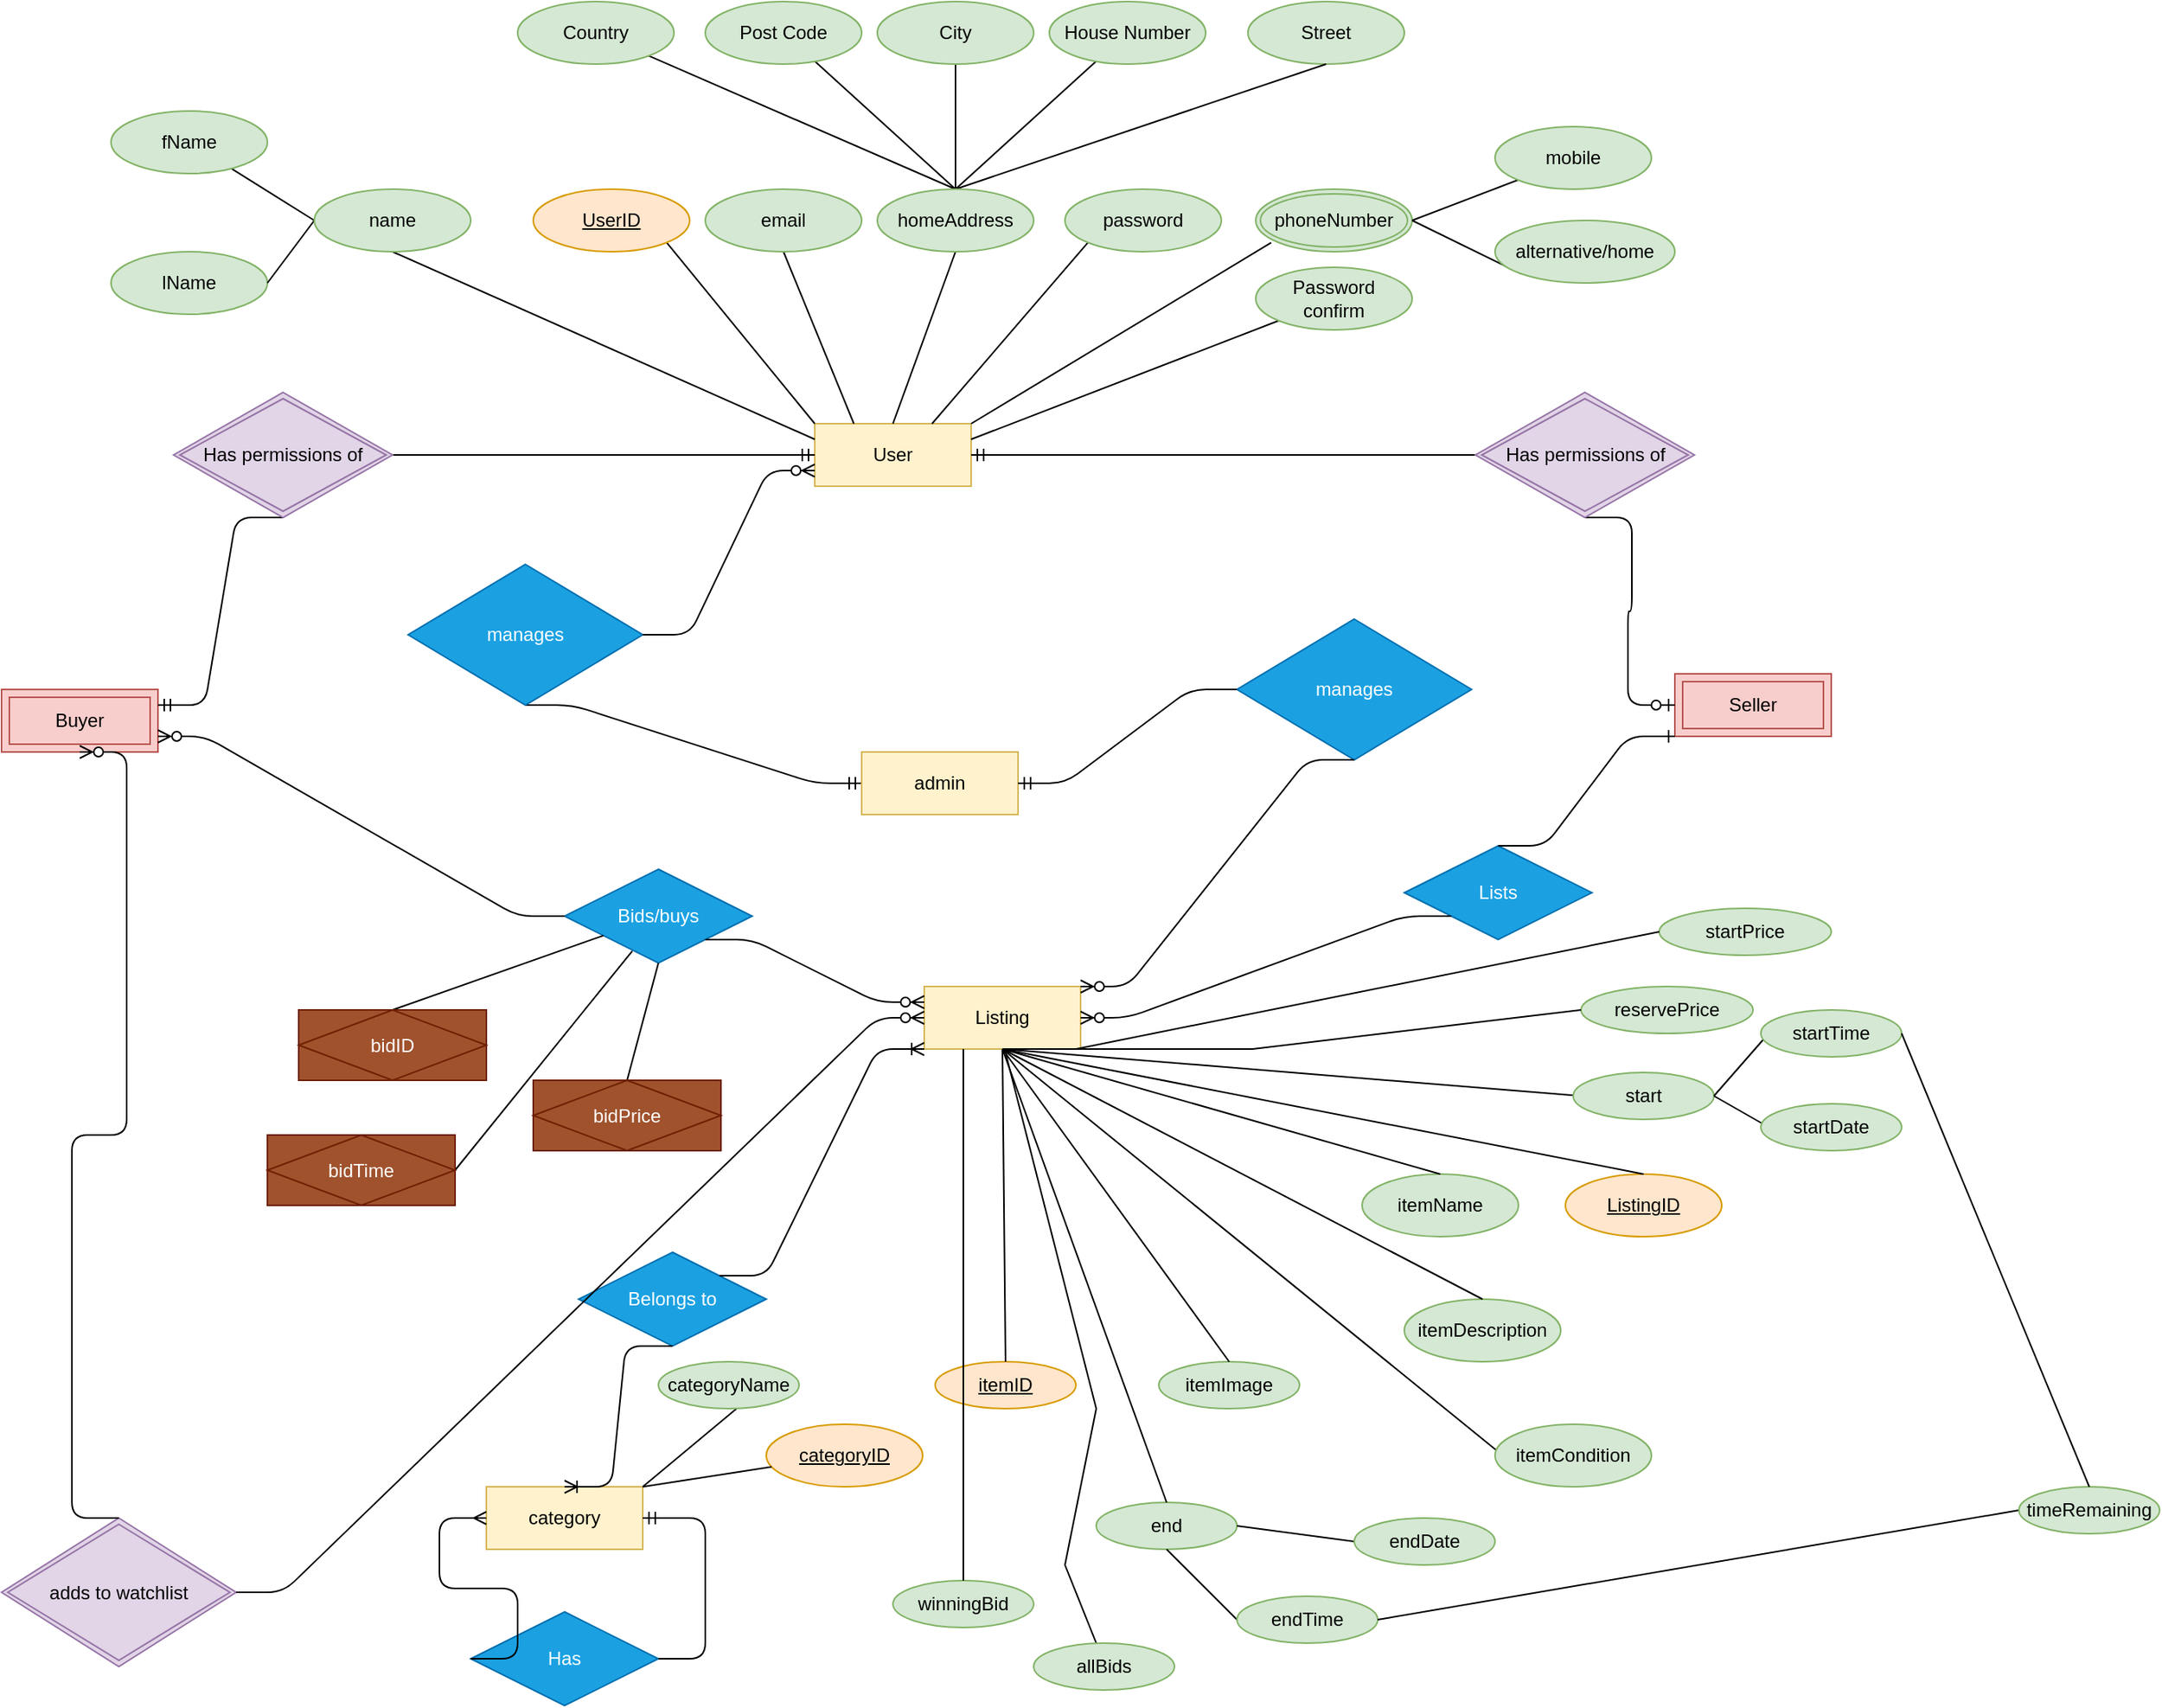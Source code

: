 <mxfile version="13.8.2" type="github">
  <diagram id="PBJe3xCFQkrLJ3TgRgL_" name="Page-1">
    <mxGraphModel dx="1965" dy="1298" grid="1" gridSize="10" guides="1" tooltips="1" connect="1" arrows="1" fold="1" page="1" pageScale="1" pageWidth="1654" pageHeight="1169" math="0" shadow="0">
      <root>
        <mxCell id="0" />
        <mxCell id="1" parent="0" />
        <mxCell id="jdo_Bs8H3Nefda1nTduL-1" value="User" style="whiteSpace=wrap;html=1;align=center;fillColor=#fff2cc;strokeColor=#d6b656;" parent="1" vertex="1">
          <mxGeometry x="750" y="300" width="100" height="40" as="geometry" />
        </mxCell>
        <mxCell id="jdo_Bs8H3Nefda1nTduL-9" value="Seller" style="shape=ext;margin=3;double=1;whiteSpace=wrap;html=1;align=center;fillColor=#f8cecc;strokeColor=#b85450;" parent="1" vertex="1">
          <mxGeometry x="1300" y="460" width="100" height="40" as="geometry" />
        </mxCell>
        <mxCell id="jdo_Bs8H3Nefda1nTduL-10" value="Buyer" style="shape=ext;margin=3;double=1;whiteSpace=wrap;html=1;align=center;fillColor=#f8cecc;strokeColor=#b85450;" parent="1" vertex="1">
          <mxGeometry x="230" y="470" width="100" height="40" as="geometry" />
        </mxCell>
        <mxCell id="jdo_Bs8H3Nefda1nTduL-14" value="" style="edgeStyle=entityRelationEdgeStyle;fontSize=12;html=1;endArrow=ERzeroToOne;endFill=1;rounded=1;entryX=0;entryY=0.5;entryDx=0;entryDy=0;exitX=0.5;exitY=1;exitDx=0;exitDy=0;" parent="1" source="qOZZK4FTICYuEuJ1GcEk-2" target="jdo_Bs8H3Nefda1nTduL-9" edge="1">
          <mxGeometry width="100" height="100" relative="1" as="geometry">
            <mxPoint x="1243" y="480" as="sourcePoint" />
            <mxPoint x="970" y="500" as="targetPoint" />
          </mxGeometry>
        </mxCell>
        <mxCell id="jdo_Bs8H3Nefda1nTduL-17" value="" style="edgeStyle=entityRelationEdgeStyle;fontSize=12;html=1;endArrow=ERmandOne;entryX=0;entryY=0.5;entryDx=0;entryDy=0;exitX=1;exitY=0.5;exitDx=0;exitDy=0;" parent="1" target="jdo_Bs8H3Nefda1nTduL-1" edge="1">
          <mxGeometry width="100" height="100" relative="1" as="geometry">
            <mxPoint x="480" y="320" as="sourcePoint" />
            <mxPoint x="630" y="200" as="targetPoint" />
          </mxGeometry>
        </mxCell>
        <mxCell id="jdo_Bs8H3Nefda1nTduL-18" value="" style="edgeStyle=entityRelationEdgeStyle;fontSize=12;html=1;endArrow=ERmandOne;entryX=1;entryY=0.25;entryDx=0;entryDy=0;exitX=0.5;exitY=1;exitDx=0;exitDy=0;" parent="1" source="qOZZK4FTICYuEuJ1GcEk-1" target="jdo_Bs8H3Nefda1nTduL-10" edge="1">
          <mxGeometry width="100" height="100" relative="1" as="geometry">
            <mxPoint x="405" y="365" as="sourcePoint" />
            <mxPoint x="380" y="350" as="targetPoint" />
          </mxGeometry>
        </mxCell>
        <mxCell id="jdo_Bs8H3Nefda1nTduL-20" value="Lists" style="shape=rhombus;perimeter=rhombusPerimeter;whiteSpace=wrap;html=1;align=center;fillColor=#1ba1e2;strokeColor=#006EAF;fontColor=#ffffff;" parent="1" vertex="1">
          <mxGeometry x="1127" y="570" width="120" height="60" as="geometry" />
        </mxCell>
        <mxCell id="jdo_Bs8H3Nefda1nTduL-21" value="Listing" style="whiteSpace=wrap;html=1;align=center;fillColor=#fff2cc;strokeColor=#d6b656;" parent="1" vertex="1">
          <mxGeometry x="820" y="660" width="100" height="40" as="geometry" />
        </mxCell>
        <mxCell id="jdo_Bs8H3Nefda1nTduL-22" value="" style="edgeStyle=entityRelationEdgeStyle;fontSize=12;html=1;endArrow=ERzeroToMany;endFill=1;entryX=1;entryY=0.5;entryDx=0;entryDy=0;exitX=0;exitY=1;exitDx=0;exitDy=0;" parent="1" source="jdo_Bs8H3Nefda1nTduL-20" target="jdo_Bs8H3Nefda1nTduL-21" edge="1">
          <mxGeometry width="100" height="100" relative="1" as="geometry">
            <mxPoint x="1190" y="620" as="sourcePoint" />
            <mxPoint x="1330" y="650" as="targetPoint" />
          </mxGeometry>
        </mxCell>
        <mxCell id="jdo_Bs8H3Nefda1nTduL-25" value="" style="edgeStyle=entityRelationEdgeStyle;fontSize=12;html=1;endArrow=ERmandOne;entryX=1;entryY=0.5;entryDx=0;entryDy=0;exitX=0;exitY=0.5;exitDx=0;exitDy=0;" parent="1" source="qOZZK4FTICYuEuJ1GcEk-2" target="jdo_Bs8H3Nefda1nTduL-1" edge="1">
          <mxGeometry width="100" height="100" relative="1" as="geometry">
            <mxPoint x="1187.5" y="312.5" as="sourcePoint" />
            <mxPoint x="1030" y="120" as="targetPoint" />
          </mxGeometry>
        </mxCell>
        <mxCell id="jdo_Bs8H3Nefda1nTduL-26" value="ListingID" style="ellipse;whiteSpace=wrap;html=1;align=center;fontStyle=4;fillColor=#ffe6cc;strokeColor=#d79b00;" parent="1" vertex="1">
          <mxGeometry x="1230" y="780" width="100" height="40" as="geometry" />
        </mxCell>
        <mxCell id="jdo_Bs8H3Nefda1nTduL-27" value="" style="endArrow=none;html=1;rounded=0;entryX=0.5;entryY=0;entryDx=0;entryDy=0;exitX=0.5;exitY=1;exitDx=0;exitDy=0;" parent="1" source="jdo_Bs8H3Nefda1nTduL-21" target="jdo_Bs8H3Nefda1nTduL-26" edge="1">
          <mxGeometry relative="1" as="geometry">
            <mxPoint x="1270" y="460" as="sourcePoint" />
            <mxPoint x="1430" y="460" as="targetPoint" />
          </mxGeometry>
        </mxCell>
        <mxCell id="jdo_Bs8H3Nefda1nTduL-28" value="" style="edgeStyle=entityRelationEdgeStyle;fontSize=12;html=1;endArrow=ERone;endFill=1;entryX=0;entryY=1;entryDx=0;entryDy=0;exitX=0.5;exitY=0;exitDx=0;exitDy=0;" parent="1" source="jdo_Bs8H3Nefda1nTduL-20" target="jdo_Bs8H3Nefda1nTduL-9" edge="1">
          <mxGeometry width="100" height="100" relative="1" as="geometry">
            <mxPoint x="980" y="760" as="sourcePoint" />
            <mxPoint x="1080" y="660" as="targetPoint" />
          </mxGeometry>
        </mxCell>
        <mxCell id="jdo_Bs8H3Nefda1nTduL-29" value="itemName" style="ellipse;whiteSpace=wrap;html=1;align=center;fillColor=#d5e8d4;strokeColor=#82b366;" parent="1" vertex="1">
          <mxGeometry x="1100" y="780" width="100" height="40" as="geometry" />
        </mxCell>
        <mxCell id="jdo_Bs8H3Nefda1nTduL-30" value="" style="endArrow=none;html=1;rounded=0;entryX=0.5;entryY=1;entryDx=0;entryDy=0;exitX=0.5;exitY=0;exitDx=0;exitDy=0;" parent="1" source="jdo_Bs8H3Nefda1nTduL-29" target="jdo_Bs8H3Nefda1nTduL-21" edge="1">
          <mxGeometry relative="1" as="geometry">
            <mxPoint x="850" y="770" as="sourcePoint" />
            <mxPoint x="1010" y="770" as="targetPoint" />
          </mxGeometry>
        </mxCell>
        <mxCell id="jdo_Bs8H3Nefda1nTduL-31" value="itemDescription" style="ellipse;whiteSpace=wrap;html=1;align=center;fillColor=#d5e8d4;strokeColor=#82b366;" parent="1" vertex="1">
          <mxGeometry x="1127" y="860" width="100" height="40" as="geometry" />
        </mxCell>
        <mxCell id="jdo_Bs8H3Nefda1nTduL-34" value="" style="endArrow=none;html=1;rounded=0;entryX=0.5;entryY=1;entryDx=0;entryDy=0;exitX=0.5;exitY=0;exitDx=0;exitDy=0;" parent="1" source="jdo_Bs8H3Nefda1nTduL-31" target="jdo_Bs8H3Nefda1nTduL-21" edge="1">
          <mxGeometry relative="1" as="geometry">
            <mxPoint x="1040" y="810" as="sourcePoint" />
            <mxPoint x="1030" y="750" as="targetPoint" />
          </mxGeometry>
        </mxCell>
        <mxCell id="jdo_Bs8H3Nefda1nTduL-35" value="Bids/buys" style="shape=rhombus;perimeter=rhombusPerimeter;whiteSpace=wrap;html=1;align=center;fillColor=#1ba1e2;strokeColor=#006EAF;fontColor=#ffffff;" parent="1" vertex="1">
          <mxGeometry x="590" y="585" width="120" height="60" as="geometry" />
        </mxCell>
        <mxCell id="jdo_Bs8H3Nefda1nTduL-37" value="" style="edgeStyle=entityRelationEdgeStyle;fontSize=12;html=1;endArrow=ERzeroToMany;endFill=1;entryX=0;entryY=0.25;entryDx=0;entryDy=0;exitX=1;exitY=1;exitDx=0;exitDy=0;" parent="1" source="jdo_Bs8H3Nefda1nTduL-35" target="jdo_Bs8H3Nefda1nTduL-21" edge="1">
          <mxGeometry width="100" height="100" relative="1" as="geometry">
            <mxPoint x="680" y="810" as="sourcePoint" />
            <mxPoint x="780" y="710" as="targetPoint" />
          </mxGeometry>
        </mxCell>
        <mxCell id="jdo_Bs8H3Nefda1nTduL-38" value="" style="edgeStyle=entityRelationEdgeStyle;fontSize=12;html=1;endArrow=ERzeroToMany;endFill=1;exitX=0;exitY=0.5;exitDx=0;exitDy=0;entryX=1;entryY=0.75;entryDx=0;entryDy=0;" parent="1" source="jdo_Bs8H3Nefda1nTduL-35" target="jdo_Bs8H3Nefda1nTduL-10" edge="1">
          <mxGeometry width="100" height="100" relative="1" as="geometry">
            <mxPoint x="690" y="640" as="sourcePoint" />
            <mxPoint x="510" y="510" as="targetPoint" />
          </mxGeometry>
        </mxCell>
        <mxCell id="jdo_Bs8H3Nefda1nTduL-40" value="" style="endArrow=none;html=1;rounded=0;entryX=0.5;entryY=0;entryDx=0;entryDy=0;exitX=0.5;exitY=1;exitDx=0;exitDy=0;" parent="1" source="jdo_Bs8H3Nefda1nTduL-35" target="mfhCSQvNzGBigoYCUfAT-106" edge="1">
          <mxGeometry relative="1" as="geometry">
            <mxPoint x="670" y="600" as="sourcePoint" />
            <mxPoint x="630.0" y="720" as="targetPoint" />
          </mxGeometry>
        </mxCell>
        <mxCell id="jdo_Bs8H3Nefda1nTduL-42" value="" style="endArrow=none;html=1;rounded=0;exitX=0.5;exitY=0;exitDx=0;exitDy=0;" parent="1" source="mfhCSQvNzGBigoYCUfAT-104" target="jdo_Bs8H3Nefda1nTduL-35" edge="1">
          <mxGeometry relative="1" as="geometry">
            <mxPoint x="490.0" y="675" as="sourcePoint" />
            <mxPoint x="910" y="610" as="targetPoint" />
          </mxGeometry>
        </mxCell>
        <mxCell id="jdo_Bs8H3Nefda1nTduL-43" value="end" style="ellipse;whiteSpace=wrap;html=1;align=center;fillColor=#d5e8d4;strokeColor=#82b366;" parent="1" vertex="1">
          <mxGeometry x="930" y="990" width="90" height="30" as="geometry" />
        </mxCell>
        <mxCell id="jdo_Bs8H3Nefda1nTduL-44" value="" style="endArrow=none;html=1;rounded=0;entryX=0.5;entryY=1;entryDx=0;entryDy=0;exitX=0.5;exitY=0;exitDx=0;exitDy=0;" parent="1" source="jdo_Bs8H3Nefda1nTduL-43" target="jdo_Bs8H3Nefda1nTduL-21" edge="1">
          <mxGeometry relative="1" as="geometry">
            <mxPoint x="955.355" y="815.858" as="sourcePoint" />
            <mxPoint x="880" y="710" as="targetPoint" />
          </mxGeometry>
        </mxCell>
        <mxCell id="jdo_Bs8H3Nefda1nTduL-45" value="Belongs to" style="shape=rhombus;perimeter=rhombusPerimeter;whiteSpace=wrap;html=1;align=center;fillColor=#1ba1e2;strokeColor=#006EAF;fontColor=#ffffff;" parent="1" vertex="1">
          <mxGeometry x="599" y="830" width="120" height="60" as="geometry" />
        </mxCell>
        <mxCell id="jdo_Bs8H3Nefda1nTduL-46" value="category" style="whiteSpace=wrap;html=1;align=center;fillColor=#fff2cc;strokeColor=#d6b656;" parent="1" vertex="1">
          <mxGeometry x="540" y="980" width="100" height="40" as="geometry" />
        </mxCell>
        <mxCell id="jdo_Bs8H3Nefda1nTduL-50" value="" style="edgeStyle=entityRelationEdgeStyle;fontSize=12;html=1;endArrow=ERoneToMany;exitX=0.5;exitY=1;exitDx=0;exitDy=0;entryX=0.5;entryY=0;entryDx=0;entryDy=0;" parent="1" source="jdo_Bs8H3Nefda1nTduL-45" target="jdo_Bs8H3Nefda1nTduL-46" edge="1">
          <mxGeometry width="100" height="100" relative="1" as="geometry">
            <mxPoint x="767" y="870" as="sourcePoint" />
            <mxPoint x="940" y="690" as="targetPoint" />
          </mxGeometry>
        </mxCell>
        <mxCell id="mfhCSQvNzGBigoYCUfAT-18" style="edgeStyle=none;rounded=0;orthogonalLoop=1;jettySize=auto;html=1;exitX=1;exitY=1;exitDx=0;exitDy=0;entryX=0;entryY=0;entryDx=0;entryDy=0;endArrow=none;endFill=0;" parent="1" source="mfhCSQvNzGBigoYCUfAT-3" target="jdo_Bs8H3Nefda1nTduL-1" edge="1">
          <mxGeometry relative="1" as="geometry" />
        </mxCell>
        <mxCell id="mfhCSQvNzGBigoYCUfAT-3" value="&lt;u&gt;UserID&lt;/u&gt;" style="ellipse;whiteSpace=wrap;html=1;align=center;fillColor=#ffe6cc;strokeColor=#d79b00;" parent="1" vertex="1">
          <mxGeometry x="570" y="150" width="100" height="40" as="geometry" />
        </mxCell>
        <mxCell id="mfhCSQvNzGBigoYCUfAT-17" style="edgeStyle=none;rounded=0;orthogonalLoop=1;jettySize=auto;html=1;exitX=0.5;exitY=1;exitDx=0;exitDy=0;entryX=0.25;entryY=0;entryDx=0;entryDy=0;endArrow=none;endFill=0;" parent="1" source="mfhCSQvNzGBigoYCUfAT-7" target="jdo_Bs8H3Nefda1nTduL-1" edge="1">
          <mxGeometry relative="1" as="geometry" />
        </mxCell>
        <mxCell id="mfhCSQvNzGBigoYCUfAT-7" value="email" style="ellipse;whiteSpace=wrap;html=1;align=center;fillColor=#d5e8d4;strokeColor=#82b366;" parent="1" vertex="1">
          <mxGeometry x="680" y="150" width="100" height="40" as="geometry" />
        </mxCell>
        <mxCell id="mfhCSQvNzGBigoYCUfAT-16" style="edgeStyle=none;rounded=0;orthogonalLoop=1;jettySize=auto;html=1;exitX=0.5;exitY=1;exitDx=0;exitDy=0;entryX=0.5;entryY=0;entryDx=0;entryDy=0;endArrow=none;endFill=0;" parent="1" target="jdo_Bs8H3Nefda1nTduL-1" edge="1">
          <mxGeometry relative="1" as="geometry">
            <mxPoint x="840.0" y="190" as="sourcePoint" />
          </mxGeometry>
        </mxCell>
        <mxCell id="mfhCSQvNzGBigoYCUfAT-19" style="edgeStyle=none;rounded=0;orthogonalLoop=1;jettySize=auto;html=1;exitX=0;exitY=1;exitDx=0;exitDy=0;entryX=0.75;entryY=0;entryDx=0;entryDy=0;endArrow=none;endFill=0;" parent="1" source="mfhCSQvNzGBigoYCUfAT-13" target="jdo_Bs8H3Nefda1nTduL-1" edge="1">
          <mxGeometry relative="1" as="geometry" />
        </mxCell>
        <mxCell id="mfhCSQvNzGBigoYCUfAT-13" value="password" style="ellipse;whiteSpace=wrap;html=1;align=center;fillColor=#d5e8d4;strokeColor=#82b366;" parent="1" vertex="1">
          <mxGeometry x="910" y="150" width="100" height="40" as="geometry" />
        </mxCell>
        <mxCell id="mfhCSQvNzGBigoYCUfAT-20" style="edgeStyle=none;rounded=0;orthogonalLoop=1;jettySize=auto;html=1;exitX=0;exitY=1;exitDx=0;exitDy=0;entryX=1;entryY=0;entryDx=0;entryDy=0;endArrow=none;endFill=0;" parent="1" target="jdo_Bs8H3Nefda1nTduL-1" edge="1">
          <mxGeometry relative="1" as="geometry">
            <mxPoint x="835" y="310" as="targetPoint" />
            <mxPoint x="1041.854" y="184.226" as="sourcePoint" />
          </mxGeometry>
        </mxCell>
        <mxCell id="mfhCSQvNzGBigoYCUfAT-23" style="edgeStyle=none;rounded=0;orthogonalLoop=1;jettySize=auto;html=1;exitX=0;exitY=1;exitDx=0;exitDy=0;entryX=1;entryY=0.25;entryDx=0;entryDy=0;endArrow=none;endFill=0;" parent="1" source="mfhCSQvNzGBigoYCUfAT-24" target="jdo_Bs8H3Nefda1nTduL-1" edge="1">
          <mxGeometry relative="1" as="geometry">
            <mxPoint x="827.0" y="340" as="targetPoint" />
          </mxGeometry>
        </mxCell>
        <mxCell id="mfhCSQvNzGBigoYCUfAT-24" value="Password&lt;br&gt;confirm" style="ellipse;whiteSpace=wrap;html=1;align=center;fillColor=#d5e8d4;strokeColor=#82b366;" parent="1" vertex="1">
          <mxGeometry x="1032" y="200" width="100" height="40" as="geometry" />
        </mxCell>
        <mxCell id="mfhCSQvNzGBigoYCUfAT-27" value="itemImage" style="ellipse;whiteSpace=wrap;html=1;align=center;fillColor=#d5e8d4;strokeColor=#82b366;" parent="1" vertex="1">
          <mxGeometry x="970" y="900" width="90" height="30" as="geometry" />
        </mxCell>
        <mxCell id="mfhCSQvNzGBigoYCUfAT-28" value="" style="endArrow=none;html=1;rounded=0;exitX=0.5;exitY=0;exitDx=0;exitDy=0;" parent="1" source="mfhCSQvNzGBigoYCUfAT-27" edge="1">
          <mxGeometry relative="1" as="geometry">
            <mxPoint x="1055.355" y="925.858" as="sourcePoint" />
            <mxPoint x="870" y="700" as="targetPoint" />
          </mxGeometry>
        </mxCell>
        <mxCell id="mfhCSQvNzGBigoYCUfAT-29" value="reservePrice" style="ellipse;whiteSpace=wrap;html=1;align=center;fillColor=#d5e8d4;strokeColor=#82b366;" parent="1" vertex="1">
          <mxGeometry x="1240" y="660" width="110" height="30" as="geometry" />
        </mxCell>
        <mxCell id="mfhCSQvNzGBigoYCUfAT-30" value="" style="endArrow=none;html=1;rounded=0;entryX=1;entryY=1;entryDx=0;entryDy=0;exitX=0;exitY=0.5;exitDx=0;exitDy=0;" parent="1" source="mfhCSQvNzGBigoYCUfAT-29" edge="1">
          <mxGeometry relative="1" as="geometry">
            <mxPoint x="1005.355" y="925.858" as="sourcePoint" />
            <mxPoint x="870.0" y="700" as="targetPoint" />
            <Array as="points">
              <mxPoint x="1030" y="700" />
            </Array>
          </mxGeometry>
        </mxCell>
        <mxCell id="mfhCSQvNzGBigoYCUfAT-34" value="&lt;u&gt;itemID&lt;/u&gt;" style="ellipse;whiteSpace=wrap;html=1;align=center;fillColor=#ffe6cc;strokeColor=#d79b00;" parent="1" vertex="1">
          <mxGeometry x="827" y="900" width="90" height="30" as="geometry" />
        </mxCell>
        <mxCell id="mfhCSQvNzGBigoYCUfAT-35" value="" style="endArrow=none;html=1;rounded=0;exitX=0.5;exitY=0;exitDx=0;exitDy=0;" parent="1" source="mfhCSQvNzGBigoYCUfAT-34" edge="1">
          <mxGeometry relative="1" as="geometry">
            <mxPoint x="965.355" y="825.858" as="sourcePoint" />
            <mxPoint x="870" y="700" as="targetPoint" />
          </mxGeometry>
        </mxCell>
        <mxCell id="mfhCSQvNzGBigoYCUfAT-41" value="" style="endArrow=none;html=1;rounded=0;" parent="1" edge="1">
          <mxGeometry relative="1" as="geometry">
            <mxPoint x="1240" y="730" as="sourcePoint" />
            <mxPoint x="870" y="700" as="targetPoint" />
          </mxGeometry>
        </mxCell>
        <mxCell id="mfhCSQvNzGBigoYCUfAT-42" value="start" style="ellipse;whiteSpace=wrap;html=1;align=center;fillColor=#d5e8d4;strokeColor=#82b366;" parent="1" vertex="1">
          <mxGeometry x="1235" y="715" width="90" height="30" as="geometry" />
        </mxCell>
        <mxCell id="mfhCSQvNzGBigoYCUfAT-44" value="" style="endArrow=none;html=1;rounded=0;entryX=1;entryY=0.5;entryDx=0;entryDy=0;exitX=0.361;exitY=0.871;exitDx=0;exitDy=0;exitPerimeter=0;" parent="1" source="jdo_Bs8H3Nefda1nTduL-35" target="mfhCSQvNzGBigoYCUfAT-105" edge="1">
          <mxGeometry relative="1" as="geometry">
            <mxPoint x="639.474" y="634.737" as="sourcePoint" />
            <mxPoint x="510.0" y="800" as="targetPoint" />
          </mxGeometry>
        </mxCell>
        <mxCell id="mfhCSQvNzGBigoYCUfAT-49" value="" style="edgeStyle=none;rounded=0;orthogonalLoop=1;jettySize=auto;html=1;endArrow=none;endFill=0;" parent="1" target="mfhCSQvNzGBigoYCUfAT-48" edge="1">
          <mxGeometry relative="1" as="geometry">
            <mxPoint x="840.0" y="150" as="sourcePoint" />
          </mxGeometry>
        </mxCell>
        <mxCell id="mfhCSQvNzGBigoYCUfAT-48" value="City" style="ellipse;whiteSpace=wrap;html=1;align=center;fillColor=#d5e8d4;strokeColor=#82b366;" parent="1" vertex="1">
          <mxGeometry x="790" y="30" width="100" height="40" as="geometry" />
        </mxCell>
        <mxCell id="mfhCSQvNzGBigoYCUfAT-50" value="" style="edgeStyle=none;rounded=0;orthogonalLoop=1;jettySize=auto;html=1;exitX=0.5;exitY=0;exitDx=0;exitDy=0;endArrow=none;endFill=0;" parent="1" target="mfhCSQvNzGBigoYCUfAT-51" edge="1">
          <mxGeometry relative="1" as="geometry">
            <mxPoint x="840.0" y="150" as="sourcePoint" />
          </mxGeometry>
        </mxCell>
        <mxCell id="mfhCSQvNzGBigoYCUfAT-51" value="House Number" style="ellipse;whiteSpace=wrap;html=1;align=center;fillColor=#d5e8d4;strokeColor=#82b366;" parent="1" vertex="1">
          <mxGeometry x="900" y="30" width="100" height="40" as="geometry" />
        </mxCell>
        <mxCell id="mfhCSQvNzGBigoYCUfAT-52" value="" style="edgeStyle=none;rounded=0;orthogonalLoop=1;jettySize=auto;html=1;exitX=0.5;exitY=0;exitDx=0;exitDy=0;endArrow=none;endFill=0;" parent="1" target="mfhCSQvNzGBigoYCUfAT-53" edge="1">
          <mxGeometry relative="1" as="geometry">
            <mxPoint x="840.0" y="150" as="sourcePoint" />
          </mxGeometry>
        </mxCell>
        <mxCell id="mfhCSQvNzGBigoYCUfAT-53" value="Post Code" style="ellipse;whiteSpace=wrap;html=1;align=center;fillColor=#d5e8d4;strokeColor=#82b366;" parent="1" vertex="1">
          <mxGeometry x="680" y="30" width="100" height="40" as="geometry" />
        </mxCell>
        <mxCell id="mfhCSQvNzGBigoYCUfAT-55" value="" style="edgeStyle=none;rounded=0;orthogonalLoop=1;jettySize=auto;html=1;exitX=0.5;exitY=0;exitDx=0;exitDy=0;endArrow=none;endFill=0;" parent="1" target="mfhCSQvNzGBigoYCUfAT-56" edge="1">
          <mxGeometry relative="1" as="geometry">
            <mxPoint x="840.0" y="150" as="sourcePoint" />
          </mxGeometry>
        </mxCell>
        <mxCell id="mfhCSQvNzGBigoYCUfAT-56" value="Country" style="ellipse;whiteSpace=wrap;html=1;align=center;fillColor=#d5e8d4;strokeColor=#82b366;" parent="1" vertex="1">
          <mxGeometry x="560" y="30" width="100" height="40" as="geometry" />
        </mxCell>
        <mxCell id="mfhCSQvNzGBigoYCUfAT-57" value="phoneNumber" style="ellipse;shape=doubleEllipse;margin=3;whiteSpace=wrap;html=1;align=center;fillColor=#d5e8d4;strokeColor=#82b366;" parent="1" vertex="1">
          <mxGeometry x="1032" y="150" width="100" height="40" as="geometry" />
        </mxCell>
        <mxCell id="mfhCSQvNzGBigoYCUfAT-58" style="edgeStyle=none;rounded=0;orthogonalLoop=1;jettySize=auto;html=1;exitX=0.5;exitY=1;exitDx=0;exitDy=0;entryX=0;entryY=0.25;entryDx=0;entryDy=0;endArrow=none;endFill=0;" parent="1" target="jdo_Bs8H3Nefda1nTduL-1" edge="1">
          <mxGeometry relative="1" as="geometry">
            <mxPoint x="545.0" y="300" as="targetPoint" />
            <mxPoint x="480" y="190" as="sourcePoint" />
          </mxGeometry>
        </mxCell>
        <mxCell id="mfhCSQvNzGBigoYCUfAT-60" value="Street" style="ellipse;whiteSpace=wrap;html=1;align=center;fillColor=#d5e8d4;strokeColor=#82b366;" parent="1" vertex="1">
          <mxGeometry x="1027" y="30" width="100" height="40" as="geometry" />
        </mxCell>
        <mxCell id="mfhCSQvNzGBigoYCUfAT-61" value="" style="edgeStyle=none;rounded=0;orthogonalLoop=1;jettySize=auto;html=1;exitX=0.5;exitY=0;exitDx=0;exitDy=0;endArrow=none;endFill=0;entryX=0.5;entryY=1;entryDx=0;entryDy=0;" parent="1" target="mfhCSQvNzGBigoYCUfAT-60" edge="1">
          <mxGeometry relative="1" as="geometry">
            <mxPoint x="840.0" y="150" as="sourcePoint" />
            <mxPoint x="939.953" y="78.322" as="targetPoint" />
          </mxGeometry>
        </mxCell>
        <mxCell id="mfhCSQvNzGBigoYCUfAT-67" value="" style="edgeStyle=none;rounded=0;orthogonalLoop=1;jettySize=auto;html=1;endArrow=none;endFill=0;exitX=0;exitY=0.5;exitDx=0;exitDy=0;" parent="1" target="mfhCSQvNzGBigoYCUfAT-68" edge="1">
          <mxGeometry relative="1" as="geometry">
            <mxPoint x="430" y="170" as="sourcePoint" />
          </mxGeometry>
        </mxCell>
        <mxCell id="mfhCSQvNzGBigoYCUfAT-68" value="fName" style="ellipse;whiteSpace=wrap;html=1;align=center;fillColor=#d5e8d4;strokeColor=#82b366;" parent="1" vertex="1">
          <mxGeometry x="300" y="100" width="100" height="40" as="geometry" />
        </mxCell>
        <mxCell id="mfhCSQvNzGBigoYCUfAT-69" value="lName" style="ellipse;whiteSpace=wrap;html=1;align=center;fillColor=#d5e8d4;strokeColor=#82b366;" parent="1" vertex="1">
          <mxGeometry x="300" y="190" width="100" height="40" as="geometry" />
        </mxCell>
        <mxCell id="mfhCSQvNzGBigoYCUfAT-70" value="" style="edgeStyle=none;rounded=0;orthogonalLoop=1;jettySize=auto;html=1;endArrow=none;endFill=0;exitX=0;exitY=0.5;exitDx=0;exitDy=0;entryX=1;entryY=0.5;entryDx=0;entryDy=0;" parent="1" target="mfhCSQvNzGBigoYCUfAT-69" edge="1">
          <mxGeometry relative="1" as="geometry">
            <mxPoint x="430" y="170" as="sourcePoint" />
            <mxPoint x="386.896" y="146.86" as="targetPoint" />
          </mxGeometry>
        </mxCell>
        <mxCell id="mfhCSQvNzGBigoYCUfAT-71" style="edgeStyle=none;rounded=0;orthogonalLoop=1;jettySize=auto;html=1;exitX=0;exitY=1;exitDx=0;exitDy=0;entryX=1;entryY=0.5;entryDx=0;entryDy=0;endArrow=none;endFill=0;" parent="1" source="mfhCSQvNzGBigoYCUfAT-72" target="mfhCSQvNzGBigoYCUfAT-57" edge="1">
          <mxGeometry relative="1" as="geometry">
            <mxPoint x="1100.0" y="260" as="targetPoint" />
          </mxGeometry>
        </mxCell>
        <mxCell id="mfhCSQvNzGBigoYCUfAT-72" value="mobile" style="ellipse;whiteSpace=wrap;html=1;align=center;fillColor=#d5e8d4;strokeColor=#82b366;" parent="1" vertex="1">
          <mxGeometry x="1185" y="110" width="100" height="40" as="geometry" />
        </mxCell>
        <mxCell id="mfhCSQvNzGBigoYCUfAT-73" style="edgeStyle=none;rounded=0;orthogonalLoop=1;jettySize=auto;html=1;exitX=0;exitY=1;exitDx=0;exitDy=0;entryX=1;entryY=0.5;entryDx=0;entryDy=0;endArrow=none;endFill=0;" parent="1" source="mfhCSQvNzGBigoYCUfAT-74" target="mfhCSQvNzGBigoYCUfAT-57" edge="1">
          <mxGeometry relative="1" as="geometry">
            <mxPoint x="1132" y="230" as="targetPoint" />
          </mxGeometry>
        </mxCell>
        <mxCell id="mfhCSQvNzGBigoYCUfAT-74" value="alternative/home" style="ellipse;whiteSpace=wrap;html=1;align=center;fillColor=#d5e8d4;strokeColor=#82b366;" parent="1" vertex="1">
          <mxGeometry x="1185" y="170" width="115" height="40" as="geometry" />
        </mxCell>
        <mxCell id="mfhCSQvNzGBigoYCUfAT-79" value="" style="edgeStyle=entityRelationEdgeStyle;fontSize=12;html=1;endArrow=ERmandOne;exitX=0.5;exitY=1;exitDx=0;exitDy=0;entryX=0;entryY=0.5;entryDx=0;entryDy=0;" parent="1" source="mfhCSQvNzGBigoYCUfAT-81" target="mfhCSQvNzGBigoYCUfAT-109" edge="1">
          <mxGeometry width="100" height="100" relative="1" as="geometry">
            <mxPoint x="710" y="520" as="sourcePoint" />
            <mxPoint x="770" y="530" as="targetPoint" />
          </mxGeometry>
        </mxCell>
        <mxCell id="mfhCSQvNzGBigoYCUfAT-81" value="manages" style="shape=rhombus;perimeter=rhombusPerimeter;whiteSpace=wrap;html=1;align=center;fillColor=#1ba1e2;strokeColor=#006EAF;fontColor=#ffffff;" parent="1" vertex="1">
          <mxGeometry x="490" y="390" width="150" height="90" as="geometry" />
        </mxCell>
        <mxCell id="mfhCSQvNzGBigoYCUfAT-90" value="manages" style="shape=rhombus;perimeter=rhombusPerimeter;whiteSpace=wrap;html=1;align=center;fillColor=#1ba1e2;strokeColor=#006EAF;fontColor=#ffffff;" parent="1" vertex="1">
          <mxGeometry x="1020" y="425" width="150" height="90" as="geometry" />
        </mxCell>
        <mxCell id="mfhCSQvNzGBigoYCUfAT-92" value="winningBid" style="ellipse;whiteSpace=wrap;html=1;align=center;fillColor=#d5e8d4;strokeColor=#82b366;" parent="1" vertex="1">
          <mxGeometry x="800" y="1040" width="90" height="30" as="geometry" />
        </mxCell>
        <mxCell id="mfhCSQvNzGBigoYCUfAT-93" value="" style="endArrow=none;html=1;rounded=0;exitX=0.5;exitY=0;exitDx=0;exitDy=0;entryX=0.25;entryY=1;entryDx=0;entryDy=0;" parent="1" source="mfhCSQvNzGBigoYCUfAT-92" target="jdo_Bs8H3Nefda1nTduL-21" edge="1">
          <mxGeometry relative="1" as="geometry">
            <mxPoint x="975.355" y="835.858" as="sourcePoint" />
            <mxPoint x="880.0" y="710" as="targetPoint" />
          </mxGeometry>
        </mxCell>
        <mxCell id="mfhCSQvNzGBigoYCUfAT-94" value="homeAddress" style="ellipse;whiteSpace=wrap;html=1;align=center;fillColor=#d5e8d4;strokeColor=#82b366;" parent="1" vertex="1">
          <mxGeometry x="790" y="150" width="100" height="40" as="geometry" />
        </mxCell>
        <mxCell id="mfhCSQvNzGBigoYCUfAT-95" value="" style="endArrow=none;html=1;rounded=0;entryX=1;entryY=0.5;entryDx=0;entryDy=0;" parent="1" target="mfhCSQvNzGBigoYCUfAT-42" edge="1">
          <mxGeometry relative="1" as="geometry">
            <mxPoint x="1360" y="690" as="sourcePoint" />
            <mxPoint x="990.0" y="660" as="targetPoint" />
          </mxGeometry>
        </mxCell>
        <mxCell id="mfhCSQvNzGBigoYCUfAT-96" value="startTime" style="ellipse;whiteSpace=wrap;html=1;align=center;fillColor=#d5e8d4;strokeColor=#82b366;" parent="1" vertex="1">
          <mxGeometry x="1355" y="675" width="90" height="30" as="geometry" />
        </mxCell>
        <mxCell id="mfhCSQvNzGBigoYCUfAT-97" value="" style="endArrow=none;html=1;rounded=0;entryX=1;entryY=0.5;entryDx=0;entryDy=0;" parent="1" target="mfhCSQvNzGBigoYCUfAT-42" edge="1">
          <mxGeometry relative="1" as="geometry">
            <mxPoint x="1360" y="750" as="sourcePoint" />
            <mxPoint x="1325.0" y="790" as="targetPoint" />
          </mxGeometry>
        </mxCell>
        <mxCell id="mfhCSQvNzGBigoYCUfAT-98" value="startDate" style="ellipse;whiteSpace=wrap;html=1;align=center;fillColor=#d5e8d4;strokeColor=#82b366;" parent="1" vertex="1">
          <mxGeometry x="1355" y="735" width="90" height="30" as="geometry" />
        </mxCell>
        <mxCell id="mfhCSQvNzGBigoYCUfAT-99" value="" style="endArrow=none;html=1;rounded=0;entryX=0.5;entryY=1;entryDx=0;entryDy=0;exitX=0;exitY=0.5;exitDx=0;exitDy=0;" parent="1" source="mfhCSQvNzGBigoYCUfAT-100" target="jdo_Bs8H3Nefda1nTduL-43" edge="1">
          <mxGeometry relative="1" as="geometry">
            <mxPoint x="1015" y="1070" as="sourcePoint" />
            <mxPoint x="980.0" y="1082.5" as="targetPoint" />
          </mxGeometry>
        </mxCell>
        <mxCell id="mfhCSQvNzGBigoYCUfAT-100" value="endTime" style="ellipse;whiteSpace=wrap;html=1;align=center;fillColor=#d5e8d4;strokeColor=#82b366;" parent="1" vertex="1">
          <mxGeometry x="1020" y="1050" width="90" height="30" as="geometry" />
        </mxCell>
        <mxCell id="mfhCSQvNzGBigoYCUfAT-101" value="" style="endArrow=none;html=1;rounded=0;entryX=1;entryY=0.5;entryDx=0;entryDy=0;exitX=0;exitY=0.5;exitDx=0;exitDy=0;" parent="1" source="mfhCSQvNzGBigoYCUfAT-102" target="jdo_Bs8H3Nefda1nTduL-43" edge="1">
          <mxGeometry relative="1" as="geometry">
            <mxPoint x="1090" y="1020" as="sourcePoint" />
            <mxPoint x="1050" y="970" as="targetPoint" />
          </mxGeometry>
        </mxCell>
        <mxCell id="mfhCSQvNzGBigoYCUfAT-102" value="endDate" style="ellipse;whiteSpace=wrap;html=1;align=center;fillColor=#d5e8d4;strokeColor=#82b366;" parent="1" vertex="1">
          <mxGeometry x="1095" y="1000" width="90" height="30" as="geometry" />
        </mxCell>
        <mxCell id="mfhCSQvNzGBigoYCUfAT-104" value="bidID" style="shape=associativeEntity;whiteSpace=wrap;html=1;align=center;fillColor=#a0522d;strokeColor=#6D1F00;fontColor=#ffffff;" parent="1" vertex="1">
          <mxGeometry x="420" y="675" width="120" height="45" as="geometry" />
        </mxCell>
        <mxCell id="mfhCSQvNzGBigoYCUfAT-105" value="bidTime" style="shape=associativeEntity;whiteSpace=wrap;html=1;align=center;fillColor=#a0522d;strokeColor=#6D1F00;fontColor=#ffffff;" parent="1" vertex="1">
          <mxGeometry x="400" y="755" width="120" height="45" as="geometry" />
        </mxCell>
        <mxCell id="mfhCSQvNzGBigoYCUfAT-106" value="bidPrice" style="shape=associativeEntity;whiteSpace=wrap;html=1;align=center;fillColor=#a0522d;strokeColor=#6D1F00;fontColor=#ffffff;" parent="1" vertex="1">
          <mxGeometry x="570" y="720" width="120" height="45" as="geometry" />
        </mxCell>
        <mxCell id="mfhCSQvNzGBigoYCUfAT-107" value="" style="endArrow=none;html=1;rounded=0;" parent="1" edge="1">
          <mxGeometry relative="1" as="geometry">
            <mxPoint x="1190" y="960" as="sourcePoint" />
            <mxPoint x="870" y="700" as="targetPoint" />
          </mxGeometry>
        </mxCell>
        <mxCell id="mfhCSQvNzGBigoYCUfAT-108" value="itemCondition" style="ellipse;whiteSpace=wrap;html=1;align=center;fillColor=#d5e8d4;strokeColor=#82b366;" parent="1" vertex="1">
          <mxGeometry x="1185" y="940" width="100" height="40" as="geometry" />
        </mxCell>
        <mxCell id="mfhCSQvNzGBigoYCUfAT-109" value="admin" style="whiteSpace=wrap;html=1;align=center;fillColor=#fff2cc;strokeColor=#d6b656;" parent="1" vertex="1">
          <mxGeometry x="780" y="510" width="100" height="40" as="geometry" />
        </mxCell>
        <mxCell id="mfhCSQvNzGBigoYCUfAT-111" value="" style="edgeStyle=entityRelationEdgeStyle;fontSize=12;html=1;endArrow=ERzeroToMany;endFill=1;entryX=1;entryY=0;entryDx=0;entryDy=0;exitX=0.5;exitY=1;exitDx=0;exitDy=0;" parent="1" source="mfhCSQvNzGBigoYCUfAT-90" target="jdo_Bs8H3Nefda1nTduL-21" edge="1">
          <mxGeometry width="100" height="100" relative="1" as="geometry">
            <mxPoint x="950" y="590" as="sourcePoint" />
            <mxPoint x="1050" y="490" as="targetPoint" />
          </mxGeometry>
        </mxCell>
        <mxCell id="mfhCSQvNzGBigoYCUfAT-112" value="" style="edgeStyle=entityRelationEdgeStyle;fontSize=12;html=1;endArrow=ERmandOne;entryX=1;entryY=0.5;entryDx=0;entryDy=0;exitX=0;exitY=0.5;exitDx=0;exitDy=0;" parent="1" source="mfhCSQvNzGBigoYCUfAT-90" target="mfhCSQvNzGBigoYCUfAT-109" edge="1">
          <mxGeometry width="100" height="100" relative="1" as="geometry">
            <mxPoint x="890" y="500" as="sourcePoint" />
            <mxPoint x="990" y="400" as="targetPoint" />
          </mxGeometry>
        </mxCell>
        <mxCell id="mfhCSQvNzGBigoYCUfAT-113" value="" style="edgeStyle=entityRelationEdgeStyle;fontSize=12;html=1;endArrow=ERzeroToMany;endFill=1;entryX=0;entryY=0.75;entryDx=0;entryDy=0;exitX=1;exitY=0.5;exitDx=0;exitDy=0;" parent="1" source="mfhCSQvNzGBigoYCUfAT-81" target="jdo_Bs8H3Nefda1nTduL-1" edge="1">
          <mxGeometry width="100" height="100" relative="1" as="geometry">
            <mxPoint x="670" y="580" as="sourcePoint" />
            <mxPoint x="770" y="480" as="targetPoint" />
          </mxGeometry>
        </mxCell>
        <mxCell id="mfhCSQvNzGBigoYCUfAT-126" value="startPrice" style="ellipse;whiteSpace=wrap;html=1;align=center;fillColor=#d5e8d4;strokeColor=#82b366;" parent="1" vertex="1">
          <mxGeometry x="1290" y="610" width="110" height="30" as="geometry" />
        </mxCell>
        <mxCell id="mfhCSQvNzGBigoYCUfAT-127" value="" style="endArrow=none;html=1;rounded=0;exitX=0;exitY=0.5;exitDx=0;exitDy=0;" parent="1" source="mfhCSQvNzGBigoYCUfAT-126" edge="1">
          <mxGeometry relative="1" as="geometry">
            <mxPoint x="1287" y="720" as="sourcePoint" />
            <mxPoint x="917" y="700" as="targetPoint" />
          </mxGeometry>
        </mxCell>
        <mxCell id="mfhCSQvNzGBigoYCUfAT-128" value="" style="edgeStyle=entityRelationEdgeStyle;fontSize=12;html=1;endArrow=ERoneToMany;entryX=0;entryY=1;entryDx=0;entryDy=0;exitX=1;exitY=0;exitDx=0;exitDy=0;" parent="1" source="jdo_Bs8H3Nefda1nTduL-45" target="jdo_Bs8H3Nefda1nTduL-21" edge="1">
          <mxGeometry width="100" height="100" relative="1" as="geometry">
            <mxPoint x="590" y="850" as="sourcePoint" />
            <mxPoint x="770" y="745" as="targetPoint" />
          </mxGeometry>
        </mxCell>
        <mxCell id="mfhCSQvNzGBigoYCUfAT-129" value="Has" style="shape=rhombus;perimeter=rhombusPerimeter;whiteSpace=wrap;html=1;align=center;fillColor=#1ba1e2;strokeColor=#006EAF;fontColor=#ffffff;" parent="1" vertex="1">
          <mxGeometry x="530" y="1060" width="120" height="60" as="geometry" />
        </mxCell>
        <mxCell id="mfhCSQvNzGBigoYCUfAT-132" value="" style="endArrow=none;html=1;rounded=0;entryX=0.5;entryY=1;entryDx=0;entryDy=0;" parent="1" edge="1">
          <mxGeometry relative="1" as="geometry">
            <mxPoint x="640" y="980" as="sourcePoint" />
            <mxPoint x="700" y="930.0" as="targetPoint" />
          </mxGeometry>
        </mxCell>
        <mxCell id="mfhCSQvNzGBigoYCUfAT-136" value="" style="endArrow=none;html=1;rounded=0;entryX=1;entryY=0.5;entryDx=0;entryDy=0;exitX=0;exitY=0.5;exitDx=0;exitDy=0;" parent="1" source="mfhCSQvNzGBigoYCUfAT-137" target="mfhCSQvNzGBigoYCUfAT-100" edge="1">
          <mxGeometry relative="1" as="geometry">
            <mxPoint x="1240" y="1100" as="sourcePoint" />
            <mxPoint x="1200.0" y="1050" as="targetPoint" />
          </mxGeometry>
        </mxCell>
        <mxCell id="mfhCSQvNzGBigoYCUfAT-137" value="timeRemaining" style="ellipse;whiteSpace=wrap;html=1;align=center;fillColor=#d5e8d4;strokeColor=#82b366;" parent="1" vertex="1">
          <mxGeometry x="1520" y="980" width="90" height="30" as="geometry" />
        </mxCell>
        <mxCell id="mfhCSQvNzGBigoYCUfAT-138" value="" style="endArrow=none;html=1;rounded=0;entryX=1;entryY=0.5;entryDx=0;entryDy=0;exitX=0.5;exitY=0;exitDx=0;exitDy=0;" parent="1" source="mfhCSQvNzGBigoYCUfAT-137" target="mfhCSQvNzGBigoYCUfAT-96" edge="1">
          <mxGeometry relative="1" as="geometry">
            <mxPoint x="1570" y="958" as="sourcePoint" />
            <mxPoint x="1160.0" y="1028" as="targetPoint" />
          </mxGeometry>
        </mxCell>
        <mxCell id="mfhCSQvNzGBigoYCUfAT-139" value="" style="endArrow=none;html=1;rounded=0;entryX=0.25;entryY=1;entryDx=0;entryDy=0;" parent="1" edge="1">
          <mxGeometry relative="1" as="geometry">
            <mxPoint x="930" y="1080" as="sourcePoint" />
            <mxPoint x="871.41" y="700" as="targetPoint" />
            <Array as="points">
              <mxPoint x="910" y="1030" />
              <mxPoint x="930" y="930" />
            </Array>
          </mxGeometry>
        </mxCell>
        <mxCell id="mfhCSQvNzGBigoYCUfAT-140" value="allBids" style="ellipse;whiteSpace=wrap;html=1;align=center;fillColor=#d5e8d4;strokeColor=#82b366;" parent="1" vertex="1">
          <mxGeometry x="890" y="1080" width="90" height="30" as="geometry" />
        </mxCell>
        <mxCell id="jAN6Pm0lT5QuEJ-GA6cV-1" value="name" style="ellipse;whiteSpace=wrap;html=1;align=center;fillColor=#d5e8d4;strokeColor=#82b366;" parent="1" vertex="1">
          <mxGeometry x="430" y="150" width="100" height="40" as="geometry" />
        </mxCell>
        <mxCell id="jAN6Pm0lT5QuEJ-GA6cV-9" value="" style="edgeStyle=entityRelationEdgeStyle;fontSize=12;html=1;endArrow=ERmandOne;entryX=1;entryY=0.5;entryDx=0;entryDy=0;" parent="1" target="jdo_Bs8H3Nefda1nTduL-46" edge="1">
          <mxGeometry width="100" height="100" relative="1" as="geometry">
            <mxPoint x="650" y="1090" as="sourcePoint" />
            <mxPoint x="750" y="990" as="targetPoint" />
          </mxGeometry>
        </mxCell>
        <mxCell id="jAN6Pm0lT5QuEJ-GA6cV-11" value="" style="edgeStyle=entityRelationEdgeStyle;fontSize=12;html=1;endArrow=ERmany;exitX=0;exitY=0.5;exitDx=0;exitDy=0;entryX=0;entryY=0.5;entryDx=0;entryDy=0;" parent="1" source="mfhCSQvNzGBigoYCUfAT-129" target="jdo_Bs8H3Nefda1nTduL-46" edge="1">
          <mxGeometry width="100" height="100" relative="1" as="geometry">
            <mxPoint x="530" y="1090" as="sourcePoint" />
            <mxPoint x="500" y="1000" as="targetPoint" />
          </mxGeometry>
        </mxCell>
        <mxCell id="jAN6Pm0lT5QuEJ-GA6cV-12" value="categoryID" style="ellipse;whiteSpace=wrap;html=1;align=center;fontStyle=4;fillColor=#ffe6cc;strokeColor=#d79b00;" parent="1" vertex="1">
          <mxGeometry x="719" y="940" width="100" height="40" as="geometry" />
        </mxCell>
        <mxCell id="jAN6Pm0lT5QuEJ-GA6cV-13" value="" style="endArrow=none;html=1;rounded=0;exitX=1;exitY=0;exitDx=0;exitDy=0;" parent="1" source="jdo_Bs8H3Nefda1nTduL-46" target="jAN6Pm0lT5QuEJ-GA6cV-12" edge="1">
          <mxGeometry relative="1" as="geometry">
            <mxPoint x="690" y="875" as="sourcePoint" />
            <mxPoint x="342" y="935" as="targetPoint" />
          </mxGeometry>
        </mxCell>
        <mxCell id="jAN6Pm0lT5QuEJ-GA6cV-14" value="categoryName" style="ellipse;whiteSpace=wrap;html=1;align=center;fillColor=#d5e8d4;strokeColor=#82b366;" parent="1" vertex="1">
          <mxGeometry x="650" y="900" width="90" height="30" as="geometry" />
        </mxCell>
        <mxCell id="jAN6Pm0lT5QuEJ-GA6cV-15" value="adds to watchlist" style="shape=rhombus;double=1;perimeter=rhombusPerimeter;whiteSpace=wrap;html=1;align=center;shadow=0;sketch=0;strokeColor=#9673a6;fillColor=#e1d5e7;" parent="1" vertex="1">
          <mxGeometry x="230" y="1000" width="150" height="95" as="geometry" />
        </mxCell>
        <mxCell id="jAN6Pm0lT5QuEJ-GA6cV-16" value="" style="edgeStyle=entityRelationEdgeStyle;fontSize=12;html=1;endArrow=ERzeroToMany;endFill=1;exitX=1;exitY=0.5;exitDx=0;exitDy=0;entryX=0;entryY=0.5;entryDx=0;entryDy=0;" parent="1" source="jAN6Pm0lT5QuEJ-GA6cV-15" target="jdo_Bs8H3Nefda1nTduL-21" edge="1">
          <mxGeometry width="100" height="100" relative="1" as="geometry">
            <mxPoint x="660" y="550" as="sourcePoint" />
            <mxPoint x="740" y="450" as="targetPoint" />
          </mxGeometry>
        </mxCell>
        <mxCell id="jAN6Pm0lT5QuEJ-GA6cV-17" value="" style="fontSize=12;html=1;endArrow=ERzeroToMany;endFill=1;entryX=0.5;entryY=1;entryDx=0;entryDy=0;exitX=0.5;exitY=0;exitDx=0;exitDy=0;edgeStyle=entityRelationEdgeStyle;" parent="1" source="jAN6Pm0lT5QuEJ-GA6cV-15" target="jdo_Bs8H3Nefda1nTduL-10" edge="1">
          <mxGeometry width="100" height="100" relative="1" as="geometry">
            <mxPoint x="230" y="560" as="sourcePoint" />
            <mxPoint x="250" y="220" as="targetPoint" />
          </mxGeometry>
        </mxCell>
        <mxCell id="qOZZK4FTICYuEuJ1GcEk-1" value="Has permissions of" style="shape=rhombus;double=1;perimeter=rhombusPerimeter;whiteSpace=wrap;html=1;align=center;fillColor=#e1d5e7;strokeColor=#9673a6;" vertex="1" parent="1">
          <mxGeometry x="340" y="280" width="140" height="80" as="geometry" />
        </mxCell>
        <mxCell id="qOZZK4FTICYuEuJ1GcEk-2" value="Has permissions of" style="shape=rhombus;double=1;perimeter=rhombusPerimeter;whiteSpace=wrap;html=1;align=center;fillColor=#e1d5e7;strokeColor=#9673a6;" vertex="1" parent="1">
          <mxGeometry x="1172.5" y="280" width="140" height="80" as="geometry" />
        </mxCell>
      </root>
    </mxGraphModel>
  </diagram>
</mxfile>
